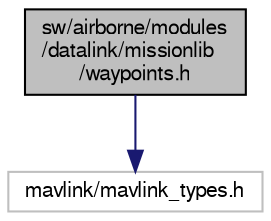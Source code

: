digraph "sw/airborne/modules/datalink/missionlib/waypoints.h"
{
  edge [fontname="FreeSans",fontsize="10",labelfontname="FreeSans",labelfontsize="10"];
  node [fontname="FreeSans",fontsize="10",shape=record];
  Node1 [label="sw/airborne/modules\l/datalink/missionlib\l/waypoints.h",height=0.2,width=0.4,color="black", fillcolor="grey75", style="filled", fontcolor="black"];
  Node1 -> Node2 [color="midnightblue",fontsize="10",style="solid",fontname="FreeSans"];
  Node2 [label="mavlink/mavlink_types.h",height=0.2,width=0.4,color="grey75", fillcolor="white", style="filled"];
}
